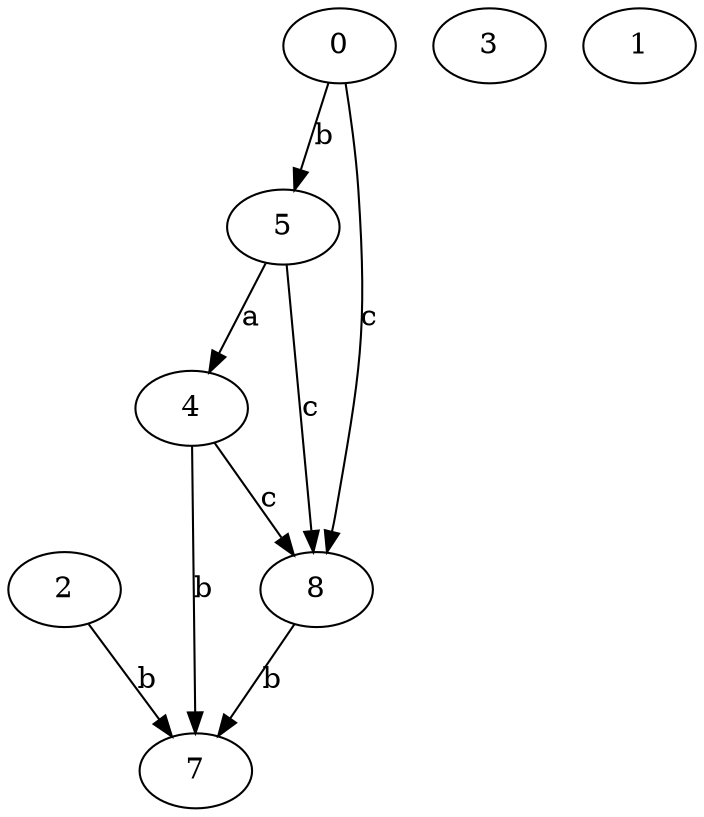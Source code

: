 strict digraph  {
2;
3;
4;
5;
0;
1;
7;
8;
2 -> 7  [label=b];
4 -> 7  [label=b];
4 -> 8  [label=c];
5 -> 4  [label=a];
5 -> 8  [label=c];
0 -> 5  [label=b];
0 -> 8  [label=c];
8 -> 7  [label=b];
}
